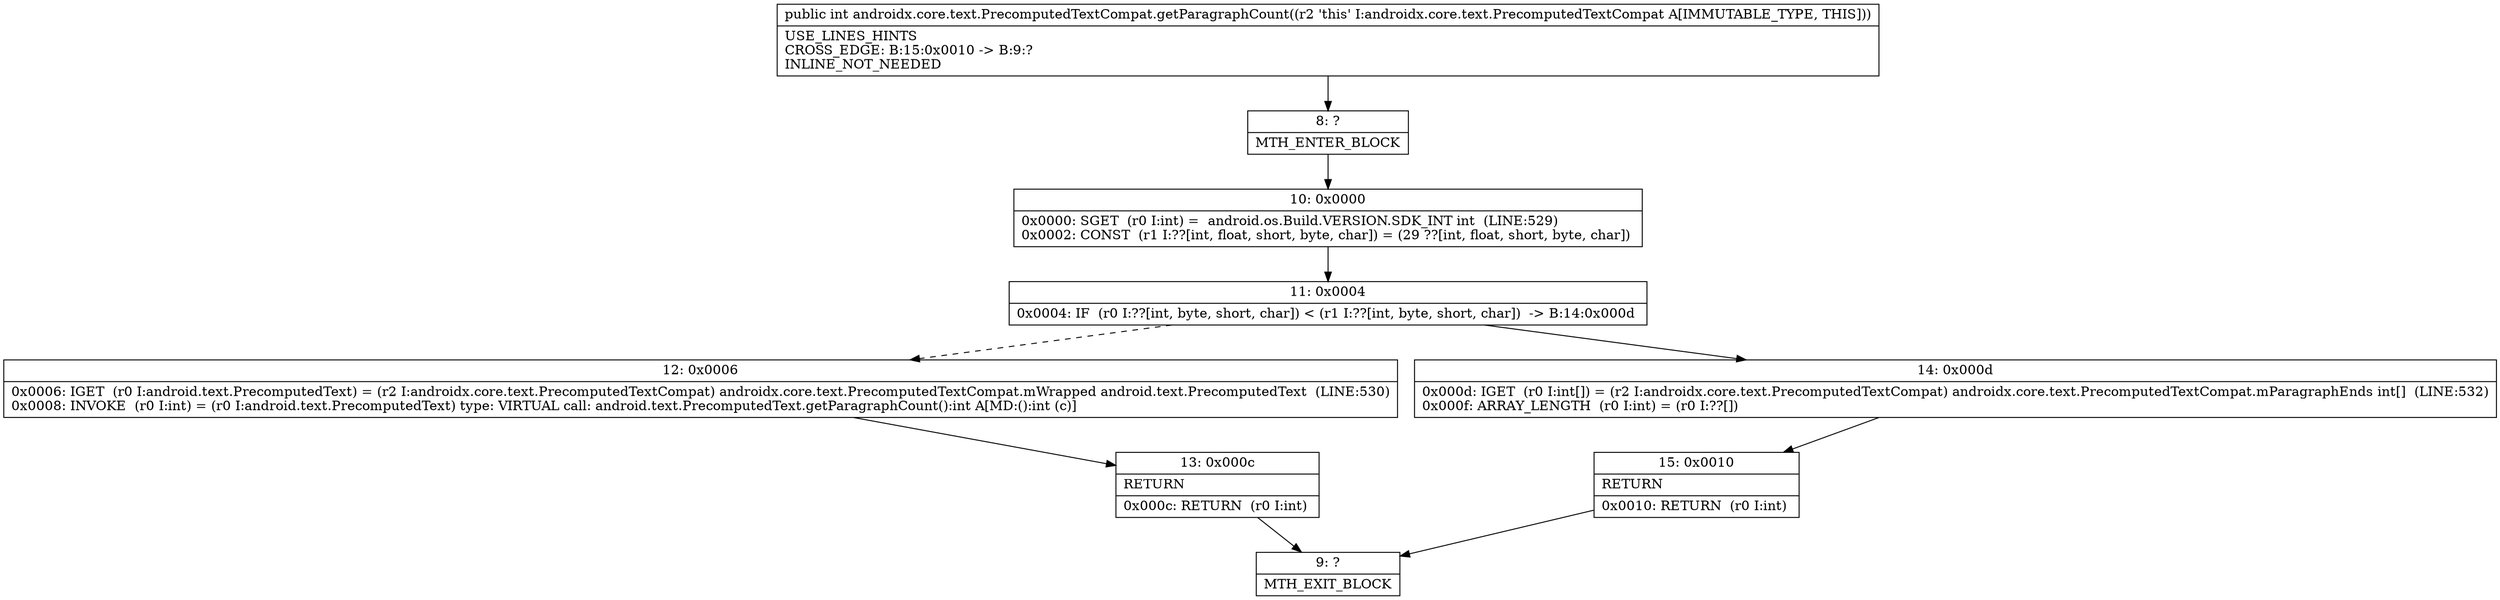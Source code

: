 digraph "CFG forandroidx.core.text.PrecomputedTextCompat.getParagraphCount()I" {
Node_8 [shape=record,label="{8\:\ ?|MTH_ENTER_BLOCK\l}"];
Node_10 [shape=record,label="{10\:\ 0x0000|0x0000: SGET  (r0 I:int) =  android.os.Build.VERSION.SDK_INT int  (LINE:529)\l0x0002: CONST  (r1 I:??[int, float, short, byte, char]) = (29 ??[int, float, short, byte, char]) \l}"];
Node_11 [shape=record,label="{11\:\ 0x0004|0x0004: IF  (r0 I:??[int, byte, short, char]) \< (r1 I:??[int, byte, short, char])  \-\> B:14:0x000d \l}"];
Node_12 [shape=record,label="{12\:\ 0x0006|0x0006: IGET  (r0 I:android.text.PrecomputedText) = (r2 I:androidx.core.text.PrecomputedTextCompat) androidx.core.text.PrecomputedTextCompat.mWrapped android.text.PrecomputedText  (LINE:530)\l0x0008: INVOKE  (r0 I:int) = (r0 I:android.text.PrecomputedText) type: VIRTUAL call: android.text.PrecomputedText.getParagraphCount():int A[MD:():int (c)]\l}"];
Node_13 [shape=record,label="{13\:\ 0x000c|RETURN\l|0x000c: RETURN  (r0 I:int) \l}"];
Node_9 [shape=record,label="{9\:\ ?|MTH_EXIT_BLOCK\l}"];
Node_14 [shape=record,label="{14\:\ 0x000d|0x000d: IGET  (r0 I:int[]) = (r2 I:androidx.core.text.PrecomputedTextCompat) androidx.core.text.PrecomputedTextCompat.mParagraphEnds int[]  (LINE:532)\l0x000f: ARRAY_LENGTH  (r0 I:int) = (r0 I:??[]) \l}"];
Node_15 [shape=record,label="{15\:\ 0x0010|RETURN\l|0x0010: RETURN  (r0 I:int) \l}"];
MethodNode[shape=record,label="{public int androidx.core.text.PrecomputedTextCompat.getParagraphCount((r2 'this' I:androidx.core.text.PrecomputedTextCompat A[IMMUTABLE_TYPE, THIS]))  | USE_LINES_HINTS\lCROSS_EDGE: B:15:0x0010 \-\> B:9:?\lINLINE_NOT_NEEDED\l}"];
MethodNode -> Node_8;Node_8 -> Node_10;
Node_10 -> Node_11;
Node_11 -> Node_12[style=dashed];
Node_11 -> Node_14;
Node_12 -> Node_13;
Node_13 -> Node_9;
Node_14 -> Node_15;
Node_15 -> Node_9;
}

